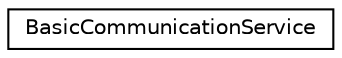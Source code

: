 digraph "Graphical Class Hierarchy"
{
  edge [fontname="Helvetica",fontsize="10",labelfontname="Helvetica",labelfontsize="10"];
  node [fontname="Helvetica",fontsize="10",shape=record];
  rankdir="LR";
  Node1 [label="BasicCommunicationService",height=0.2,width=0.4,color="black", fillcolor="white", style="filled",URL="$classBasicCommunicationService.html",tooltip="Service for transmission of low level messages. "];
}
